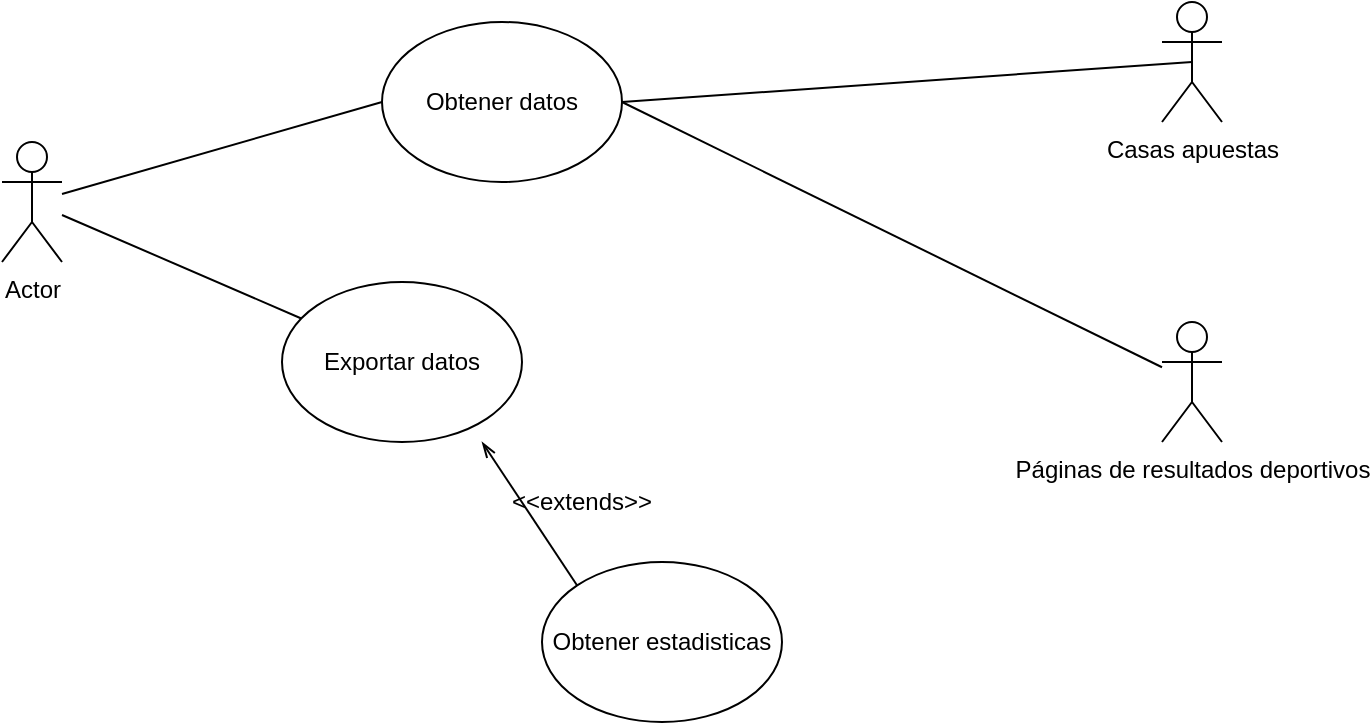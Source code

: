<mxfile version="12.5.4" type="github">
  <diagram id="koSDf-8oMdk8nwm8_pve" name="Page-1">
    <mxGraphModel dx="768" dy="606" grid="1" gridSize="10" guides="1" tooltips="1" connect="1" arrows="1" fold="1" page="1" pageScale="1" pageWidth="850" pageHeight="1100" math="0" shadow="0">
      <root>
        <mxCell id="0"/>
        <mxCell id="1" parent="0"/>
        <mxCell id="sqa8HyRBBxrVmal0rR0Y-12" style="edgeStyle=none;rounded=0;orthogonalLoop=1;jettySize=auto;html=1;entryX=0;entryY=0.5;entryDx=0;entryDy=0;endArrow=none;endFill=0;" edge="1" parent="1" target="sqa8HyRBBxrVmal0rR0Y-2">
          <mxGeometry relative="1" as="geometry">
            <mxPoint x="110" y="146" as="sourcePoint"/>
          </mxGeometry>
        </mxCell>
        <mxCell id="sqa8HyRBBxrVmal0rR0Y-13" style="edgeStyle=none;rounded=0;orthogonalLoop=1;jettySize=auto;html=1;endArrow=none;endFill=0;" edge="1" parent="1" source="sqa8HyRBBxrVmal0rR0Y-1" target="sqa8HyRBBxrVmal0rR0Y-7">
          <mxGeometry relative="1" as="geometry"/>
        </mxCell>
        <mxCell id="sqa8HyRBBxrVmal0rR0Y-1" value="Actor" style="shape=umlActor;verticalLabelPosition=bottom;labelBackgroundColor=#ffffff;verticalAlign=top;html=1;outlineConnect=0;" vertex="1" parent="1">
          <mxGeometry x="80" y="120" width="30" height="60" as="geometry"/>
        </mxCell>
        <mxCell id="sqa8HyRBBxrVmal0rR0Y-14" style="edgeStyle=none;rounded=0;orthogonalLoop=1;jettySize=auto;html=1;exitX=1;exitY=0.5;exitDx=0;exitDy=0;entryX=0.5;entryY=0.5;entryDx=0;entryDy=0;entryPerimeter=0;endArrow=none;endFill=0;" edge="1" parent="1" source="sqa8HyRBBxrVmal0rR0Y-2" target="sqa8HyRBBxrVmal0rR0Y-3">
          <mxGeometry relative="1" as="geometry"/>
        </mxCell>
        <mxCell id="sqa8HyRBBxrVmal0rR0Y-2" value="Obtener datos" style="ellipse;whiteSpace=wrap;html=1;" vertex="1" parent="1">
          <mxGeometry x="270" y="60" width="120" height="80" as="geometry"/>
        </mxCell>
        <mxCell id="sqa8HyRBBxrVmal0rR0Y-3" value="Casas apuestas" style="shape=umlActor;verticalLabelPosition=bottom;labelBackgroundColor=#ffffff;verticalAlign=top;html=1;outlineConnect=0;" vertex="1" parent="1">
          <mxGeometry x="660" y="50" width="30" height="60" as="geometry"/>
        </mxCell>
        <mxCell id="sqa8HyRBBxrVmal0rR0Y-15" style="edgeStyle=none;rounded=0;orthogonalLoop=1;jettySize=auto;html=1;endArrow=none;endFill=0;" edge="1" parent="1" source="sqa8HyRBBxrVmal0rR0Y-6">
          <mxGeometry relative="1" as="geometry">
            <mxPoint x="390" y="100" as="targetPoint"/>
          </mxGeometry>
        </mxCell>
        <mxCell id="sqa8HyRBBxrVmal0rR0Y-6" value="Páginas de resultados deportivos" style="shape=umlActor;verticalLabelPosition=bottom;labelBackgroundColor=#ffffff;verticalAlign=top;html=1;outlineConnect=0;" vertex="1" parent="1">
          <mxGeometry x="660" y="210" width="30" height="60" as="geometry"/>
        </mxCell>
        <mxCell id="sqa8HyRBBxrVmal0rR0Y-7" value="Exportar datos" style="ellipse;whiteSpace=wrap;html=1;" vertex="1" parent="1">
          <mxGeometry x="220" y="190" width="120" height="80" as="geometry"/>
        </mxCell>
        <mxCell id="sqa8HyRBBxrVmal0rR0Y-9" style="rounded=0;orthogonalLoop=1;jettySize=auto;html=1;exitX=0;exitY=0;exitDx=0;exitDy=0;endArrow=openThin;endFill=0;" edge="1" parent="1" source="sqa8HyRBBxrVmal0rR0Y-8">
          <mxGeometry relative="1" as="geometry">
            <mxPoint x="320" y="270" as="targetPoint"/>
          </mxGeometry>
        </mxCell>
        <mxCell id="sqa8HyRBBxrVmal0rR0Y-8" value="Obtener estadisticas" style="ellipse;whiteSpace=wrap;html=1;" vertex="1" parent="1">
          <mxGeometry x="350" y="330" width="120" height="80" as="geometry"/>
        </mxCell>
        <mxCell id="sqa8HyRBBxrVmal0rR0Y-10" value="&amp;lt;&amp;lt;extends&amp;gt;&amp;gt;" style="text;html=1;strokeColor=none;fillColor=none;align=center;verticalAlign=middle;whiteSpace=wrap;rounded=0;" vertex="1" parent="1">
          <mxGeometry x="350" y="290" width="40" height="20" as="geometry"/>
        </mxCell>
      </root>
    </mxGraphModel>
  </diagram>
</mxfile>
